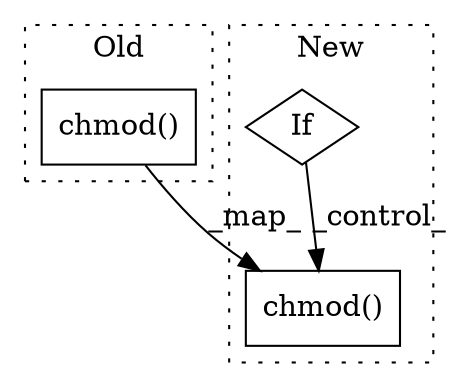 digraph G {
subgraph cluster0 {
1 [label="chmod()" a="75" s="13185,13284" l="9,1" shape="box"];
label = "Old";
style="dotted";
}
subgraph cluster1 {
2 [label="chmod()" a="75" s="13371,13470" l="9,1" shape="box"];
3 [label="If" a="96" s="13185" l="3" shape="diamond"];
label = "New";
style="dotted";
}
1 -> 2 [label="_map_"];
3 -> 2 [label="_control_"];
}